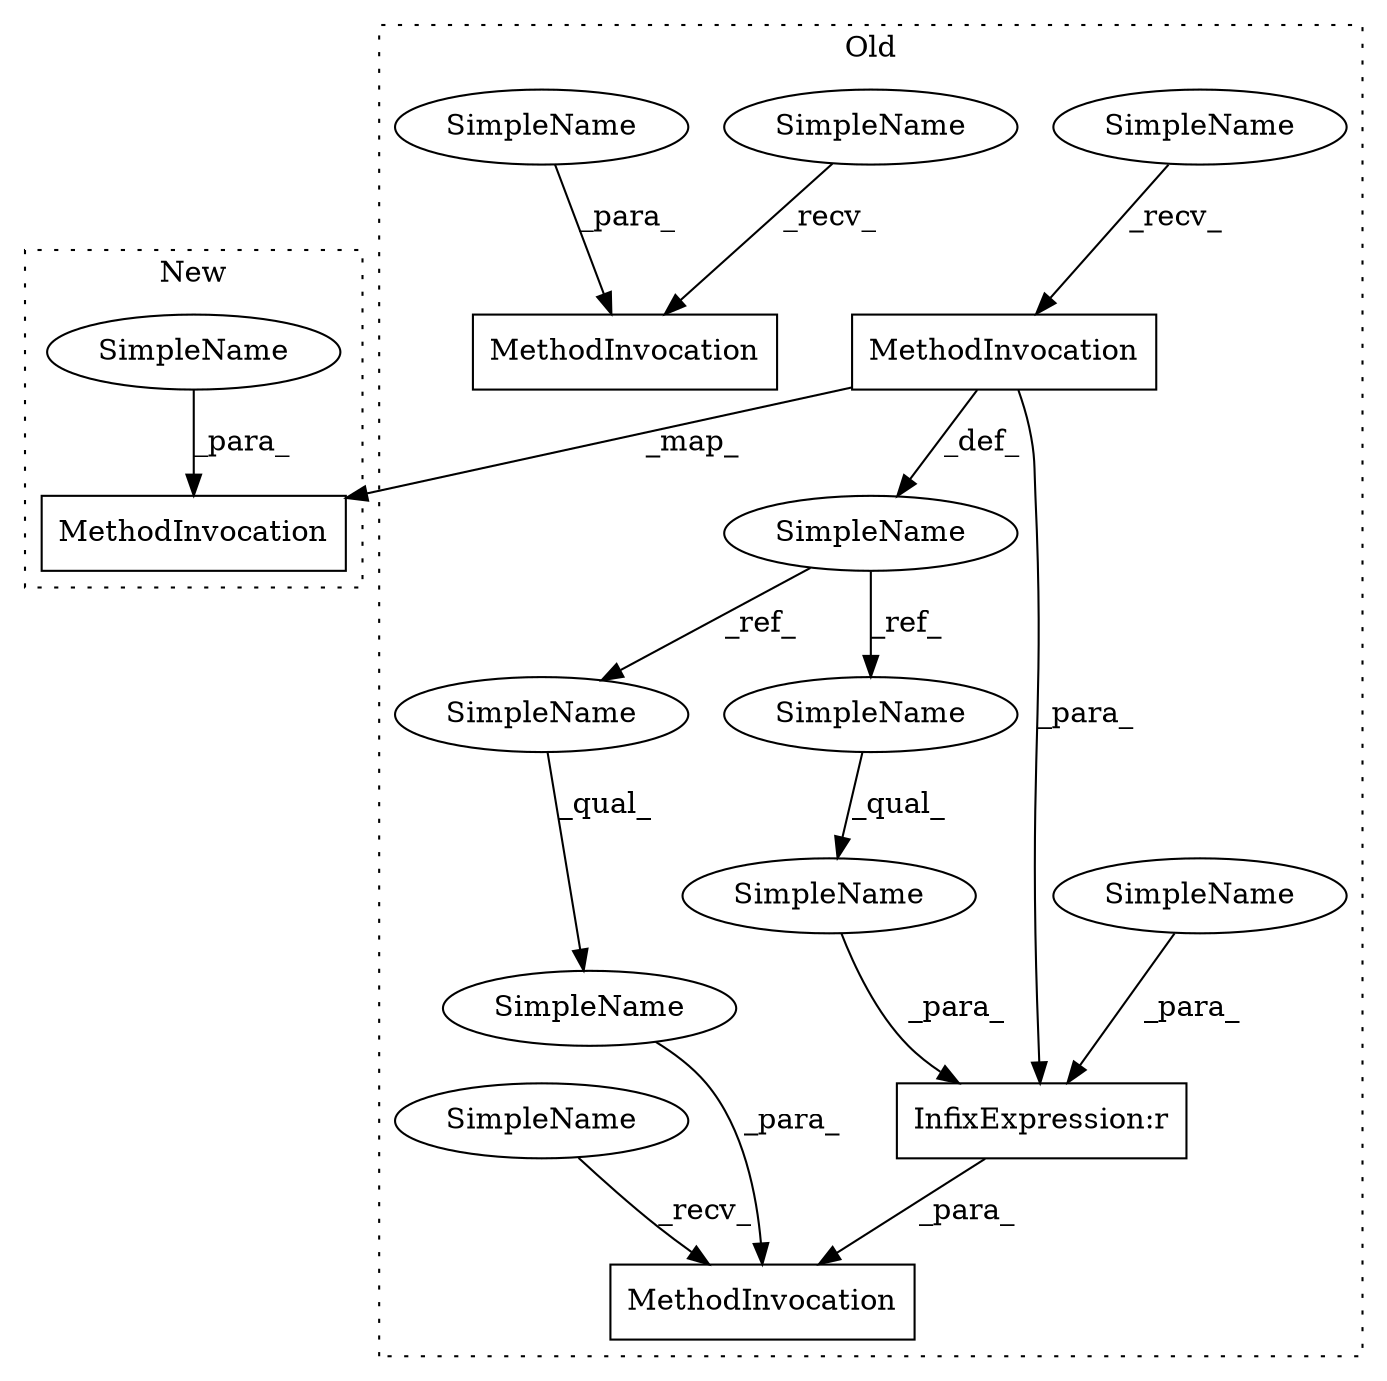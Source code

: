digraph G {
subgraph cluster0 {
2 [label="MethodInvocation" a="32" s="-1,-1" l="0,0" shape="box"];
3 [label="MethodInvocation" a="32" s="-1,-1" l="0,0" shape="box"];
4 [label="MethodInvocation" a="32" s="-1,-1" l="0,0" shape="box"];
5 [label="SimpleName" a="42" s="-1" l="0" shape="ellipse"];
6 [label="SimpleName" a="42" s="-1" l="0" shape="ellipse"];
7 [label="SimpleName" a="42" s="-1" l="0" shape="ellipse"];
8 [label="SimpleName" a="42" s="-1" l="0" shape="ellipse"];
9 [label="SimpleName" a="42" s="-1" l="0" shape="ellipse"];
10 [label="SimpleName" a="42" s="-1" l="0" shape="ellipse"];
11 [label="SimpleName" a="42" s="-1" l="0" shape="ellipse"];
13 [label="SimpleName" a="42" s="-1" l="0" shape="ellipse"];
14 [label="SimpleName" a="42" s="-1" l="0" shape="ellipse"];
15 [label="SimpleName" a="42" s="-1" l="0" shape="ellipse"];
16 [label="InfixExpression:r" a="27" s="-1" l="0" shape="box"];
label = "Old";
style="dotted";
}
subgraph cluster1 {
1 [label="MethodInvocation" a="32" s="-1,-1" l="0,0" shape="box"];
12 [label="SimpleName" a="42" s="-1" l="0" shape="ellipse"];
label = "New";
style="dotted";
}
3 -> 16 [label="_para_"];
3 -> 1 [label="_map_"];
3 -> 14 [label="_def_"];
5 -> 9 [label="_qual_"];
6 -> 3 [label="_recv_"];
7 -> 16 [label="_para_"];
8 -> 4 [label="_para_"];
9 -> 16 [label="_para_"];
10 -> 13 [label="_qual_"];
11 -> 2 [label="_recv_"];
12 -> 1 [label="_para_"];
13 -> 2 [label="_para_"];
14 -> 10 [label="_ref_"];
14 -> 5 [label="_ref_"];
15 -> 4 [label="_recv_"];
16 -> 2 [label="_para_"];
}